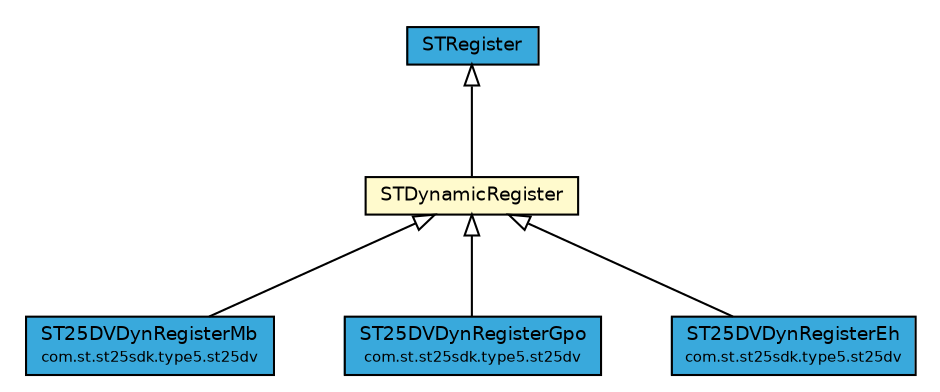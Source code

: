 #!/usr/local/bin/dot
#
# Class diagram 
# Generated by UMLGraph version R5_7_2-3-gee82a7 (http://www.umlgraph.org/)
#

digraph G {
	edge [fontname="Helvetica",fontsize=10,labelfontname="Helvetica",labelfontsize=10];
	node [fontname="Helvetica",fontsize=10,shape=plaintext];
	nodesep=0.25;
	ranksep=0.5;
	// com.st.st25sdk.STRegister
	c26517 [label=<<table title="com.st.st25sdk.STRegister" border="0" cellborder="1" cellspacing="0" cellpadding="2" port="p" bgcolor="#39a9dc" href="./STRegister.html">
		<tr><td><table border="0" cellspacing="0" cellpadding="1">
<tr><td align="center" balign="center"> STRegister </td></tr>
		</table></td></tr>
		</table>>, URL="./STRegister.html", fontname="Helvetica", fontcolor="black", fontsize=9.0];
	// com.st.st25sdk.STDynamicRegister
	c26534 [label=<<table title="com.st.st25sdk.STDynamicRegister" border="0" cellborder="1" cellspacing="0" cellpadding="2" port="p" bgcolor="lemonChiffon" href="./STDynamicRegister.html">
		<tr><td><table border="0" cellspacing="0" cellpadding="1">
<tr><td align="center" balign="center"> STDynamicRegister </td></tr>
		</table></td></tr>
		</table>>, URL="./STDynamicRegister.html", fontname="Helvetica", fontcolor="black", fontsize=9.0];
	// com.st.st25sdk.type5.st25dv.ST25DVDynRegisterMb
	c26676 [label=<<table title="com.st.st25sdk.type5.st25dv.ST25DVDynRegisterMb" border="0" cellborder="1" cellspacing="0" cellpadding="2" port="p" bgcolor="#39a9dc" href="./type5/st25dv/ST25DVDynRegisterMb.html">
		<tr><td><table border="0" cellspacing="0" cellpadding="1">
<tr><td align="center" balign="center"> ST25DVDynRegisterMb </td></tr>
<tr><td align="center" balign="center"><font point-size="7.0"> com.st.st25sdk.type5.st25dv </font></td></tr>
		</table></td></tr>
		</table>>, URL="./type5/st25dv/ST25DVDynRegisterMb.html", fontname="Helvetica", fontcolor="black", fontsize=9.0];
	// com.st.st25sdk.type5.st25dv.ST25DVDynRegisterGpo
	c26678 [label=<<table title="com.st.st25sdk.type5.st25dv.ST25DVDynRegisterGpo" border="0" cellborder="1" cellspacing="0" cellpadding="2" port="p" bgcolor="#39a9dc" href="./type5/st25dv/ST25DVDynRegisterGpo.html">
		<tr><td><table border="0" cellspacing="0" cellpadding="1">
<tr><td align="center" balign="center"> ST25DVDynRegisterGpo </td></tr>
<tr><td align="center" balign="center"><font point-size="7.0"> com.st.st25sdk.type5.st25dv </font></td></tr>
		</table></td></tr>
		</table>>, URL="./type5/st25dv/ST25DVDynRegisterGpo.html", fontname="Helvetica", fontcolor="black", fontsize=9.0];
	// com.st.st25sdk.type5.st25dv.ST25DVDynRegisterEh
	c26680 [label=<<table title="com.st.st25sdk.type5.st25dv.ST25DVDynRegisterEh" border="0" cellborder="1" cellspacing="0" cellpadding="2" port="p" bgcolor="#39a9dc" href="./type5/st25dv/ST25DVDynRegisterEh.html">
		<tr><td><table border="0" cellspacing="0" cellpadding="1">
<tr><td align="center" balign="center"> ST25DVDynRegisterEh </td></tr>
<tr><td align="center" balign="center"><font point-size="7.0"> com.st.st25sdk.type5.st25dv </font></td></tr>
		</table></td></tr>
		</table>>, URL="./type5/st25dv/ST25DVDynRegisterEh.html", fontname="Helvetica", fontcolor="black", fontsize=9.0];
	//com.st.st25sdk.STDynamicRegister extends com.st.st25sdk.STRegister
	c26517:p -> c26534:p [dir=back,arrowtail=empty];
	//com.st.st25sdk.type5.st25dv.ST25DVDynRegisterMb extends com.st.st25sdk.STDynamicRegister
	c26534:p -> c26676:p [dir=back,arrowtail=empty];
	//com.st.st25sdk.type5.st25dv.ST25DVDynRegisterGpo extends com.st.st25sdk.STDynamicRegister
	c26534:p -> c26678:p [dir=back,arrowtail=empty];
	//com.st.st25sdk.type5.st25dv.ST25DVDynRegisterEh extends com.st.st25sdk.STDynamicRegister
	c26534:p -> c26680:p [dir=back,arrowtail=empty];
}

